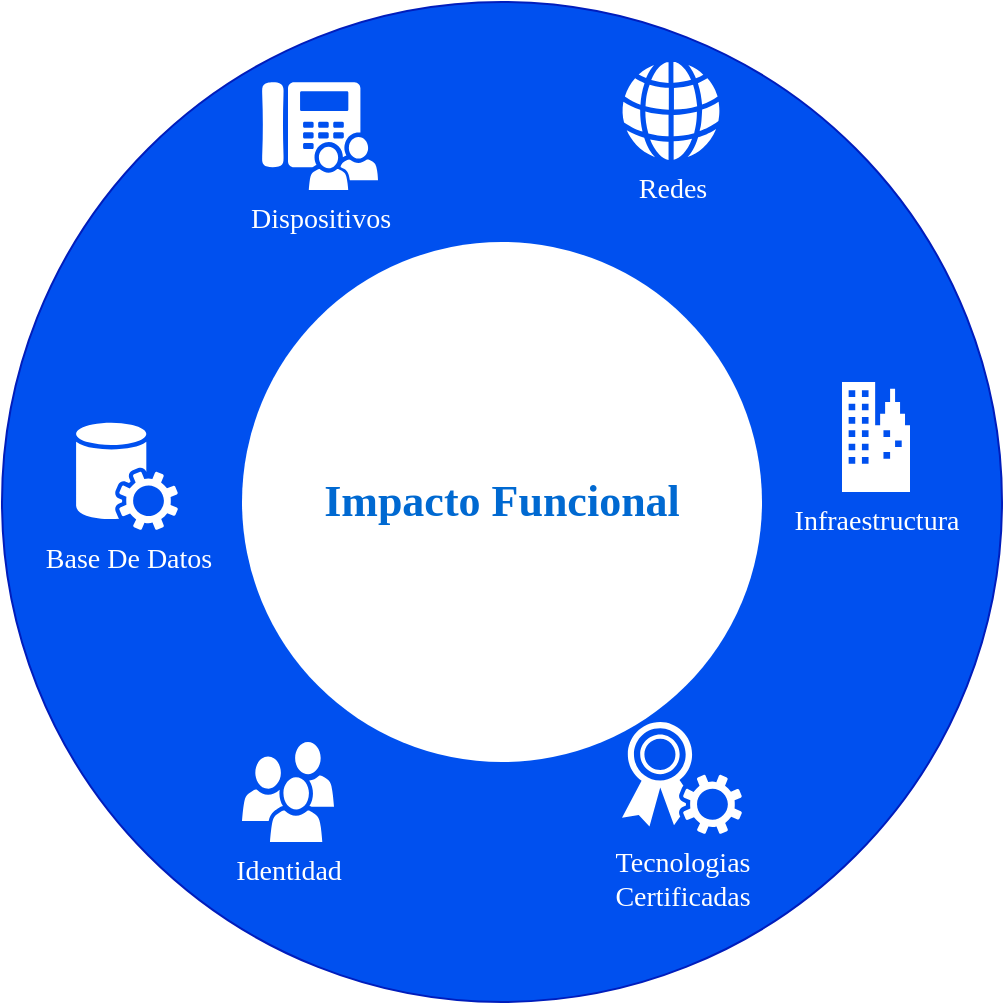 <mxfile version="21.5.2" type="github" pages="3">
  <diagram name="Page-1" id="3e8102d1-ef87-2e61-34e1-82d9a586fe2e">
    <mxGraphModel dx="1434" dy="876" grid="1" gridSize="10" guides="1" tooltips="1" connect="1" arrows="1" fold="1" page="1" pageScale="1" pageWidth="1100" pageHeight="850" background="none" math="0" shadow="0">
      <root>
        <mxCell id="0" />
        <mxCell id="1" parent="0" />
        <mxCell id="70666756c84bb93c-1" value="" style="ellipse;whiteSpace=wrap;html=1;rounded=0;shadow=0;comic=0;strokeWidth=1;fontFamily=Verdana;fontSize=14;fillColor=#0050ef;fontColor=#ffffff;strokeColor=#001DBC;" parent="1" vertex="1">
          <mxGeometry x="280" y="110" width="500" height="500" as="geometry" />
        </mxCell>
        <mxCell id="70666756c84bb93c-2" value="Impacto Funcional" style="ellipse;whiteSpace=wrap;html=1;rounded=0;shadow=0;comic=0;strokeWidth=1;fontFamily=Verdana;fontSize=22;strokeColor=none;fillColor=#ffffff;fontColor=#0069D1;fontStyle=1" parent="1" vertex="1">
          <mxGeometry x="400" y="230" width="260" height="260" as="geometry" />
        </mxCell>
        <mxCell id="70666756c84bb93c-5" value="Identidad" style="shadow=0;dashed=0;html=1;strokeColor=none;fillColor=#ffffff;labelPosition=center;verticalLabelPosition=bottom;verticalAlign=top;shape=mxgraph.office.users.users;rounded=0;comic=0;fontFamily=Verdana;fontSize=14;fontColor=#FFFFFF;" parent="1" vertex="1">
          <mxGeometry x="400" y="480" width="46" height="50" as="geometry" />
        </mxCell>
        <mxCell id="70666756c84bb93c-7" value="Dispositivos" style="shadow=0;dashed=0;html=1;strokeColor=none;fillColor=#ffffff;labelPosition=center;verticalLabelPosition=bottom;verticalAlign=top;shape=mxgraph.office.users.response_group;rounded=0;comic=0;fontFamily=Verdana;fontSize=14;fontColor=#FFFFFF;" parent="1" vertex="1">
          <mxGeometry x="410" y="150" width="58" height="54" as="geometry" />
        </mxCell>
        <mxCell id="70666756c84bb93c-8" value="Base De Datos" style="shadow=0;dashed=0;html=1;strokeColor=none;fillColor=#ffffff;labelPosition=center;verticalLabelPosition=bottom;verticalAlign=top;shape=mxgraph.office.services.central_management_service;rounded=0;comic=0;fontFamily=Verdana;fontSize=14;fontColor=#FFFFFF;" parent="1" vertex="1">
          <mxGeometry x="317" y="320" width="51" height="54" as="geometry" />
        </mxCell>
        <mxCell id="70666756c84bb93c-10" value="Tecnologias &lt;br&gt;Certificadas" style="shadow=0;dashed=0;html=1;strokeColor=none;fillColor=#ffffff;labelPosition=center;verticalLabelPosition=bottom;verticalAlign=top;shape=mxgraph.office.security.token_service;rounded=0;comic=0;fontFamily=Verdana;fontSize=14;fontColor=#FFFFFF;" parent="1" vertex="1">
          <mxGeometry x="590" y="470" width="60" height="56" as="geometry" />
        </mxCell>
        <mxCell id="70666756c84bb93c-11" value="Infraestructura" style="shadow=0;dashed=0;html=1;strokeColor=none;fillColor=#ffffff;labelPosition=center;verticalLabelPosition=bottom;verticalAlign=top;shape=mxgraph.office.concepts.on_premises;rounded=0;comic=0;fontFamily=Verdana;fontSize=14;fontColor=#FFFFFF;" parent="1" vertex="1">
          <mxGeometry x="700" y="300" width="34" height="55" as="geometry" />
        </mxCell>
        <mxCell id="70666756c84bb93c-12" value="Redes" style="shadow=0;dashed=0;html=1;strokeColor=none;fillColor=#ffffff;labelPosition=center;verticalLabelPosition=bottom;verticalAlign=top;shape=mxgraph.office.concepts.globe_internet;rounded=0;comic=0;fontFamily=Verdana;fontSize=14;fontColor=#FFFFFF;" parent="1" vertex="1">
          <mxGeometry x="590" y="140" width="49" height="49" as="geometry" />
        </mxCell>
      </root>
    </mxGraphModel>
  </diagram>
  <diagram name="Copia de Page-1" id="xscJ5tSjYUQhDd82BjVb">
    <mxGraphModel dx="1434" dy="876" grid="1" gridSize="10" guides="1" tooltips="1" connect="1" arrows="1" fold="1" page="1" pageScale="1" pageWidth="1100" pageHeight="850" background="none" math="0" shadow="0">
      <root>
        <mxCell id="W3ykZQbwmqg50rGE_vbl-0" />
        <mxCell id="W3ykZQbwmqg50rGE_vbl-1" parent="W3ykZQbwmqg50rGE_vbl-0" />
        <mxCell id="W3ykZQbwmqg50rGE_vbl-2" value="" style="ellipse;whiteSpace=wrap;html=1;rounded=0;shadow=0;comic=0;strokeWidth=1;fontFamily=Verdana;fontSize=14;fillColor=#60a917;fontColor=#ffffff;strokeColor=#2D7600;" vertex="1" parent="W3ykZQbwmqg50rGE_vbl-1">
          <mxGeometry x="280" y="110" width="500" height="500" as="geometry" />
        </mxCell>
        <mxCell id="W3ykZQbwmqg50rGE_vbl-3" value="Impacto Funcional" style="ellipse;whiteSpace=wrap;html=1;rounded=0;shadow=0;comic=0;strokeWidth=1;fontFamily=Verdana;fontSize=22;strokeColor=none;fillColor=#ffffff;fontColor=#0069D1;fontStyle=1" vertex="1" parent="W3ykZQbwmqg50rGE_vbl-1">
          <mxGeometry x="400" y="230" width="260" height="260" as="geometry" />
        </mxCell>
        <mxCell id="W3ykZQbwmqg50rGE_vbl-4" value="&lt;font color=&quot;#000000&quot;&gt;Identidad&lt;/font&gt;" style="shadow=0;dashed=0;html=1;labelPosition=center;verticalLabelPosition=bottom;verticalAlign=top;shape=mxgraph.office.users.users;rounded=0;comic=0;fontFamily=Verdana;fontSize=14;strokeColor=#000000;" vertex="1" parent="W3ykZQbwmqg50rGE_vbl-1">
          <mxGeometry x="400" y="480" width="46" height="50" as="geometry" />
        </mxCell>
        <mxCell id="W3ykZQbwmqg50rGE_vbl-5" value="&lt;font color=&quot;#000000&quot;&gt;Dispositivos&lt;/font&gt;" style="shadow=0;dashed=0;html=1;labelPosition=center;verticalLabelPosition=bottom;verticalAlign=top;shape=mxgraph.office.users.response_group;rounded=0;comic=0;fontFamily=Verdana;fontSize=14;strokeColor=#000000;" vertex="1" parent="W3ykZQbwmqg50rGE_vbl-1">
          <mxGeometry x="410" y="150" width="58" height="54" as="geometry" />
        </mxCell>
        <mxCell id="W3ykZQbwmqg50rGE_vbl-6" value="&lt;font color=&quot;#000000&quot;&gt;Base De Datos&lt;/font&gt;" style="shadow=0;dashed=0;html=1;labelPosition=center;verticalLabelPosition=bottom;verticalAlign=top;shape=mxgraph.office.services.central_management_service;rounded=0;comic=0;fontFamily=Verdana;fontSize=14;strokeColor=#000000;" vertex="1" parent="W3ykZQbwmqg50rGE_vbl-1">
          <mxGeometry x="317" y="320" width="51" height="54" as="geometry" />
        </mxCell>
        <mxCell id="W3ykZQbwmqg50rGE_vbl-7" value="&lt;font color=&quot;#000000&quot;&gt;Tecnologias &lt;br&gt;Certificadas&lt;/font&gt;" style="shadow=0;dashed=0;html=1;labelPosition=center;verticalLabelPosition=bottom;verticalAlign=top;shape=mxgraph.office.security.token_service;rounded=0;comic=0;fontFamily=Verdana;fontSize=14;strokeColor=#000000;" vertex="1" parent="W3ykZQbwmqg50rGE_vbl-1">
          <mxGeometry x="590" y="470" width="60" height="56" as="geometry" />
        </mxCell>
        <mxCell id="W3ykZQbwmqg50rGE_vbl-8" value="&lt;font color=&quot;#000000&quot;&gt;Infraestructura&lt;/font&gt;" style="shadow=0;dashed=0;html=1;labelPosition=center;verticalLabelPosition=bottom;verticalAlign=top;shape=mxgraph.office.concepts.on_premises;rounded=0;comic=0;fontFamily=Verdana;fontSize=14;strokeColor=#000000;" vertex="1" parent="W3ykZQbwmqg50rGE_vbl-1">
          <mxGeometry x="700" y="300" width="34" height="55" as="geometry" />
        </mxCell>
        <mxCell id="W3ykZQbwmqg50rGE_vbl-9" value="&lt;font color=&quot;#000000&quot;&gt;Redes&lt;/font&gt;" style="shadow=0;dashed=0;html=1;labelPosition=center;verticalLabelPosition=bottom;verticalAlign=top;shape=mxgraph.office.concepts.globe_internet;rounded=0;comic=0;fontFamily=Verdana;fontSize=14;strokeColor=#000000;" vertex="1" parent="W3ykZQbwmqg50rGE_vbl-1">
          <mxGeometry x="590" y="140" width="49" height="49" as="geometry" />
        </mxCell>
      </root>
    </mxGraphModel>
  </diagram>
  <diagram id="99GJiLG1fS-XRQj3StbZ" name="Página-2">
    <mxGraphModel dx="1434" dy="876" grid="1" gridSize="10" guides="1" tooltips="1" connect="1" arrows="1" fold="1" page="1" pageScale="1" pageWidth="827" pageHeight="1169" math="0" shadow="0">
      <root>
        <mxCell id="0" />
        <mxCell id="1" parent="0" />
      </root>
    </mxGraphModel>
  </diagram>
</mxfile>
